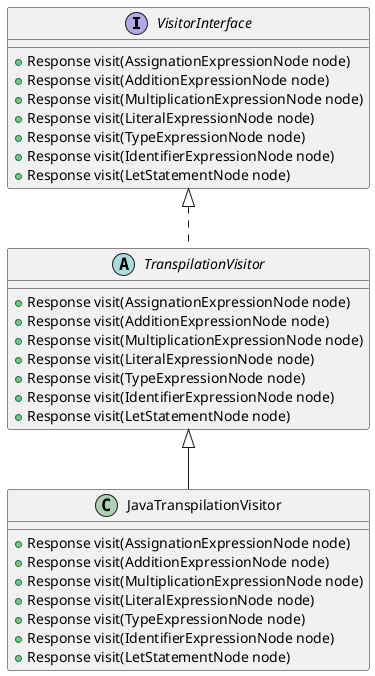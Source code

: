 @startuml
'https://plantuml.com/class-diagram

interface VisitorInterface{
    + Response visit(AssignationExpressionNode node)
    + Response visit(AdditionExpressionNode node)
    + Response visit(MultiplicationExpressionNode node)
    + Response visit(LiteralExpressionNode node)
    + Response visit(TypeExpressionNode node)
    + Response visit(IdentifierExpressionNode node)
    + Response visit(LetStatementNode node)
}
abstract class TranspilationVisitor implements VisitorInterface{
    + Response visit(AssignationExpressionNode node)
    + Response visit(AdditionExpressionNode node)
    + Response visit(MultiplicationExpressionNode node)
    + Response visit(LiteralExpressionNode node)
    + Response visit(TypeExpressionNode node)
    + Response visit(IdentifierExpressionNode node)
    + Response visit(LetStatementNode node)
}
class JavaTranspilationVisitor extends TranspilationVisitor{
    + Response visit(AssignationExpressionNode node)
    + Response visit(AdditionExpressionNode node)
    + Response visit(MultiplicationExpressionNode node)
    + Response visit(LiteralExpressionNode node)
    + Response visit(TypeExpressionNode node)
    + Response visit(IdentifierExpressionNode node)
    + Response visit(LetStatementNode node)
}
@enduml